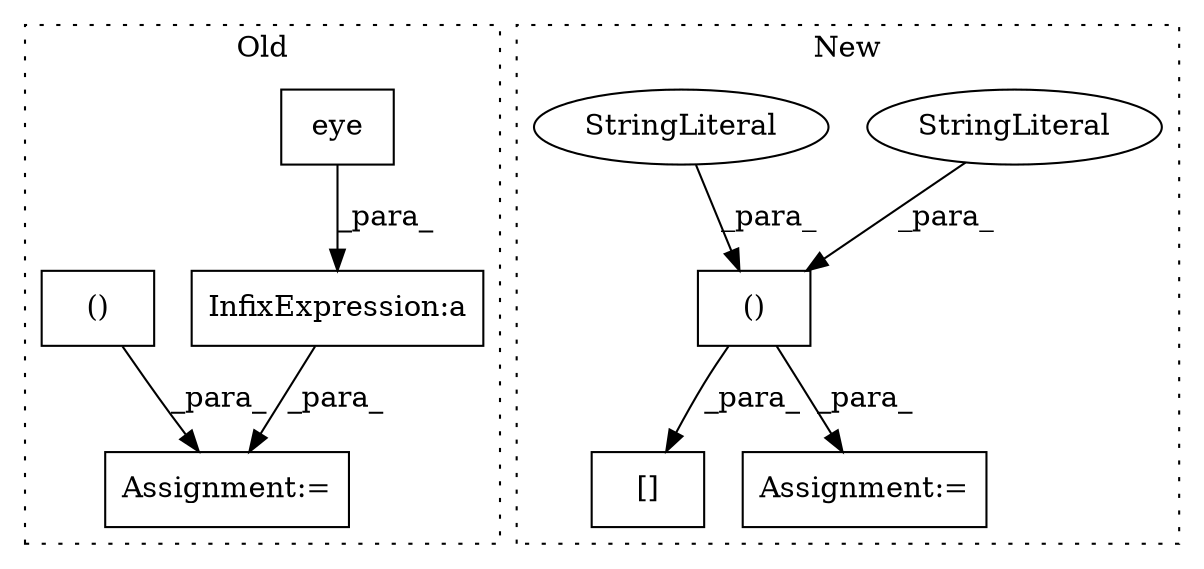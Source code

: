 digraph G {
subgraph cluster0 {
1 [label="eye" a="32" s="1311,1316" l="4,1" shape="box"];
3 [label="InfixExpression:a" a="27" s="1317" l="3" shape="box"];
4 [label="Assignment:=" a="7" s="1302" l="2" shape="box"];
9 [label="()" a="106" s="1103" l="39" shape="box"];
label = "Old";
style="dotted";
}
subgraph cluster1 {
2 [label="[]" a="2" s="1785,1838" l="7,2" shape="box"];
5 [label="()" a="106" s="1792" l="46" shape="box"];
6 [label="StringLiteral" a="45" s="1822" l="16" shape="ellipse"];
7 [label="StringLiteral" a="45" s="1792" l="17" shape="ellipse"];
8 [label="Assignment:=" a="7" s="1760" l="1" shape="box"];
label = "New";
style="dotted";
}
1 -> 3 [label="_para_"];
3 -> 4 [label="_para_"];
5 -> 8 [label="_para_"];
5 -> 2 [label="_para_"];
6 -> 5 [label="_para_"];
7 -> 5 [label="_para_"];
9 -> 4 [label="_para_"];
}